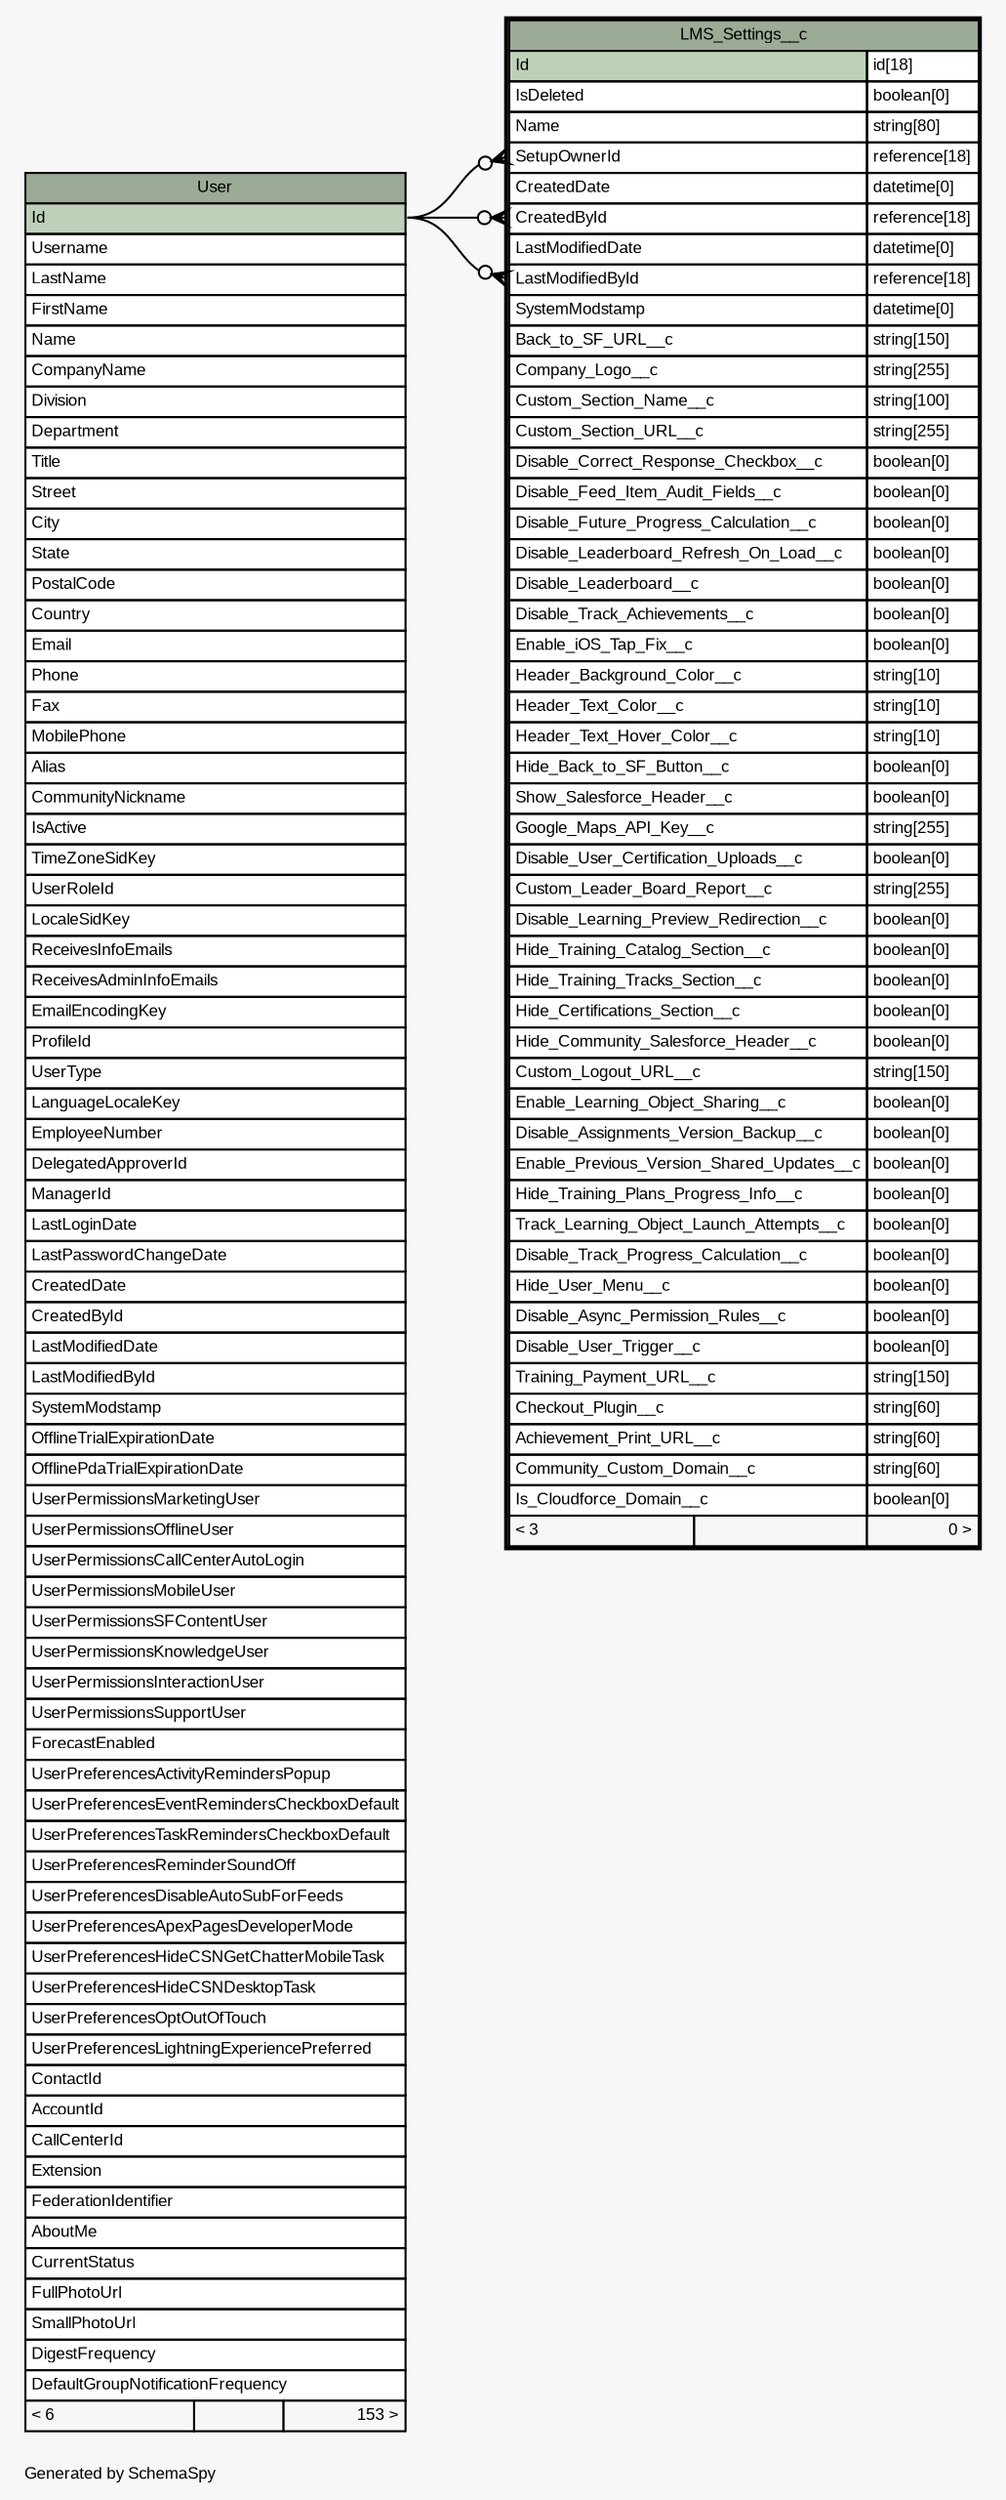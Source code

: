 // dot 2.36.0 on Mac OS X 10.10.3
// SchemaSpy rev 590
digraph "oneDegreeRelationshipsDiagram" {
  graph [
    rankdir="RL"
    bgcolor="#f7f7f7"
    label="\nGenerated by SchemaSpy"
    labeljust="l"
    nodesep="0.18"
    ranksep="0.46"
    fontname="Arial"
    fontsize="8"
  ];
  node [
    fontname="Arial"
    fontsize="8"
    shape="plaintext"
  ];
  edge [
    arrowsize="0.8"
  ];
  "LMS_Settings__c":"CreatedById":w -> "User":"Id":e [arrowhead=none dir=back arrowtail=crowodot];
  "LMS_Settings__c":"LastModifiedById":w -> "User":"Id":e [arrowhead=none dir=back arrowtail=crowodot];
  "LMS_Settings__c":"SetupOwnerId":w -> "User":"Id":e [arrowhead=none dir=back arrowtail=crowodot];
  "LMS_Settings__c" [
    label=<
    <TABLE BORDER="2" CELLBORDER="1" CELLSPACING="0" BGCOLOR="#ffffff">
      <TR><TD COLSPAN="3" BGCOLOR="#9bab96" ALIGN="CENTER">LMS_Settings__c</TD></TR>
      <TR><TD PORT="Id" COLSPAN="2" BGCOLOR="#bed1b8" ALIGN="LEFT">Id</TD><TD PORT="Id.type" ALIGN="LEFT">id[18]</TD></TR>
      <TR><TD PORT="IsDeleted" COLSPAN="2" ALIGN="LEFT">IsDeleted</TD><TD PORT="IsDeleted.type" ALIGN="LEFT">boolean[0]</TD></TR>
      <TR><TD PORT="Name" COLSPAN="2" ALIGN="LEFT">Name</TD><TD PORT="Name.type" ALIGN="LEFT">string[80]</TD></TR>
      <TR><TD PORT="SetupOwnerId" COLSPAN="2" ALIGN="LEFT">SetupOwnerId</TD><TD PORT="SetupOwnerId.type" ALIGN="LEFT">reference[18]</TD></TR>
      <TR><TD PORT="CreatedDate" COLSPAN="2" ALIGN="LEFT">CreatedDate</TD><TD PORT="CreatedDate.type" ALIGN="LEFT">datetime[0]</TD></TR>
      <TR><TD PORT="CreatedById" COLSPAN="2" ALIGN="LEFT">CreatedById</TD><TD PORT="CreatedById.type" ALIGN="LEFT">reference[18]</TD></TR>
      <TR><TD PORT="LastModifiedDate" COLSPAN="2" ALIGN="LEFT">LastModifiedDate</TD><TD PORT="LastModifiedDate.type" ALIGN="LEFT">datetime[0]</TD></TR>
      <TR><TD PORT="LastModifiedById" COLSPAN="2" ALIGN="LEFT">LastModifiedById</TD><TD PORT="LastModifiedById.type" ALIGN="LEFT">reference[18]</TD></TR>
      <TR><TD PORT="SystemModstamp" COLSPAN="2" ALIGN="LEFT">SystemModstamp</TD><TD PORT="SystemModstamp.type" ALIGN="LEFT">datetime[0]</TD></TR>
      <TR><TD PORT="Back_to_SF_URL__c" COLSPAN="2" ALIGN="LEFT">Back_to_SF_URL__c</TD><TD PORT="Back_to_SF_URL__c.type" ALIGN="LEFT">string[150]</TD></TR>
      <TR><TD PORT="Company_Logo__c" COLSPAN="2" ALIGN="LEFT">Company_Logo__c</TD><TD PORT="Company_Logo__c.type" ALIGN="LEFT">string[255]</TD></TR>
      <TR><TD PORT="Custom_Section_Name__c" COLSPAN="2" ALIGN="LEFT">Custom_Section_Name__c</TD><TD PORT="Custom_Section_Name__c.type" ALIGN="LEFT">string[100]</TD></TR>
      <TR><TD PORT="Custom_Section_URL__c" COLSPAN="2" ALIGN="LEFT">Custom_Section_URL__c</TD><TD PORT="Custom_Section_URL__c.type" ALIGN="LEFT">string[255]</TD></TR>
      <TR><TD PORT="Disable_Correct_Response_Checkbox__c" COLSPAN="2" ALIGN="LEFT">Disable_Correct_Response_Checkbox__c</TD><TD PORT="Disable_Correct_Response_Checkbox__c.type" ALIGN="LEFT">boolean[0]</TD></TR>
      <TR><TD PORT="Disable_Feed_Item_Audit_Fields__c" COLSPAN="2" ALIGN="LEFT">Disable_Feed_Item_Audit_Fields__c</TD><TD PORT="Disable_Feed_Item_Audit_Fields__c.type" ALIGN="LEFT">boolean[0]</TD></TR>
      <TR><TD PORT="Disable_Future_Progress_Calculation__c" COLSPAN="2" ALIGN="LEFT">Disable_Future_Progress_Calculation__c</TD><TD PORT="Disable_Future_Progress_Calculation__c.type" ALIGN="LEFT">boolean[0]</TD></TR>
      <TR><TD PORT="Disable_Leaderboard_Refresh_On_Load__c" COLSPAN="2" ALIGN="LEFT">Disable_Leaderboard_Refresh_On_Load__c</TD><TD PORT="Disable_Leaderboard_Refresh_On_Load__c.type" ALIGN="LEFT">boolean[0]</TD></TR>
      <TR><TD PORT="Disable_Leaderboard__c" COLSPAN="2" ALIGN="LEFT">Disable_Leaderboard__c</TD><TD PORT="Disable_Leaderboard__c.type" ALIGN="LEFT">boolean[0]</TD></TR>
      <TR><TD PORT="Disable_Track_Achievements__c" COLSPAN="2" ALIGN="LEFT">Disable_Track_Achievements__c</TD><TD PORT="Disable_Track_Achievements__c.type" ALIGN="LEFT">boolean[0]</TD></TR>
      <TR><TD PORT="Enable_iOS_Tap_Fix__c" COLSPAN="2" ALIGN="LEFT">Enable_iOS_Tap_Fix__c</TD><TD PORT="Enable_iOS_Tap_Fix__c.type" ALIGN="LEFT">boolean[0]</TD></TR>
      <TR><TD PORT="Header_Background_Color__c" COLSPAN="2" ALIGN="LEFT">Header_Background_Color__c</TD><TD PORT="Header_Background_Color__c.type" ALIGN="LEFT">string[10]</TD></TR>
      <TR><TD PORT="Header_Text_Color__c" COLSPAN="2" ALIGN="LEFT">Header_Text_Color__c</TD><TD PORT="Header_Text_Color__c.type" ALIGN="LEFT">string[10]</TD></TR>
      <TR><TD PORT="Header_Text_Hover_Color__c" COLSPAN="2" ALIGN="LEFT">Header_Text_Hover_Color__c</TD><TD PORT="Header_Text_Hover_Color__c.type" ALIGN="LEFT">string[10]</TD></TR>
      <TR><TD PORT="Hide_Back_to_SF_Button__c" COLSPAN="2" ALIGN="LEFT">Hide_Back_to_SF_Button__c</TD><TD PORT="Hide_Back_to_SF_Button__c.type" ALIGN="LEFT">boolean[0]</TD></TR>
      <TR><TD PORT="Show_Salesforce_Header__c" COLSPAN="2" ALIGN="LEFT">Show_Salesforce_Header__c</TD><TD PORT="Show_Salesforce_Header__c.type" ALIGN="LEFT">boolean[0]</TD></TR>
      <TR><TD PORT="Google_Maps_API_Key__c" COLSPAN="2" ALIGN="LEFT">Google_Maps_API_Key__c</TD><TD PORT="Google_Maps_API_Key__c.type" ALIGN="LEFT">string[255]</TD></TR>
      <TR><TD PORT="Disable_User_Certification_Uploads__c" COLSPAN="2" ALIGN="LEFT">Disable_User_Certification_Uploads__c</TD><TD PORT="Disable_User_Certification_Uploads__c.type" ALIGN="LEFT">boolean[0]</TD></TR>
      <TR><TD PORT="Custom_Leader_Board_Report__c" COLSPAN="2" ALIGN="LEFT">Custom_Leader_Board_Report__c</TD><TD PORT="Custom_Leader_Board_Report__c.type" ALIGN="LEFT">string[255]</TD></TR>
      <TR><TD PORT="Disable_Learning_Preview_Redirection__c" COLSPAN="2" ALIGN="LEFT">Disable_Learning_Preview_Redirection__c</TD><TD PORT="Disable_Learning_Preview_Redirection__c.type" ALIGN="LEFT">boolean[0]</TD></TR>
      <TR><TD PORT="Hide_Training_Catalog_Section__c" COLSPAN="2" ALIGN="LEFT">Hide_Training_Catalog_Section__c</TD><TD PORT="Hide_Training_Catalog_Section__c.type" ALIGN="LEFT">boolean[0]</TD></TR>
      <TR><TD PORT="Hide_Training_Tracks_Section__c" COLSPAN="2" ALIGN="LEFT">Hide_Training_Tracks_Section__c</TD><TD PORT="Hide_Training_Tracks_Section__c.type" ALIGN="LEFT">boolean[0]</TD></TR>
      <TR><TD PORT="Hide_Certifications_Section__c" COLSPAN="2" ALIGN="LEFT">Hide_Certifications_Section__c</TD><TD PORT="Hide_Certifications_Section__c.type" ALIGN="LEFT">boolean[0]</TD></TR>
      <TR><TD PORT="Hide_Community_Salesforce_Header__c" COLSPAN="2" ALIGN="LEFT">Hide_Community_Salesforce_Header__c</TD><TD PORT="Hide_Community_Salesforce_Header__c.type" ALIGN="LEFT">boolean[0]</TD></TR>
      <TR><TD PORT="Custom_Logout_URL__c" COLSPAN="2" ALIGN="LEFT">Custom_Logout_URL__c</TD><TD PORT="Custom_Logout_URL__c.type" ALIGN="LEFT">string[150]</TD></TR>
      <TR><TD PORT="Enable_Learning_Object_Sharing__c" COLSPAN="2" ALIGN="LEFT">Enable_Learning_Object_Sharing__c</TD><TD PORT="Enable_Learning_Object_Sharing__c.type" ALIGN="LEFT">boolean[0]</TD></TR>
      <TR><TD PORT="Disable_Assignments_Version_Backup__c" COLSPAN="2" ALIGN="LEFT">Disable_Assignments_Version_Backup__c</TD><TD PORT="Disable_Assignments_Version_Backup__c.type" ALIGN="LEFT">boolean[0]</TD></TR>
      <TR><TD PORT="Enable_Previous_Version_Shared_Updates__c" COLSPAN="2" ALIGN="LEFT">Enable_Previous_Version_Shared_Updates__c</TD><TD PORT="Enable_Previous_Version_Shared_Updates__c.type" ALIGN="LEFT">boolean[0]</TD></TR>
      <TR><TD PORT="Hide_Training_Plans_Progress_Info__c" COLSPAN="2" ALIGN="LEFT">Hide_Training_Plans_Progress_Info__c</TD><TD PORT="Hide_Training_Plans_Progress_Info__c.type" ALIGN="LEFT">boolean[0]</TD></TR>
      <TR><TD PORT="Track_Learning_Object_Launch_Attempts__c" COLSPAN="2" ALIGN="LEFT">Track_Learning_Object_Launch_Attempts__c</TD><TD PORT="Track_Learning_Object_Launch_Attempts__c.type" ALIGN="LEFT">boolean[0]</TD></TR>
      <TR><TD PORT="Disable_Track_Progress_Calculation__c" COLSPAN="2" ALIGN="LEFT">Disable_Track_Progress_Calculation__c</TD><TD PORT="Disable_Track_Progress_Calculation__c.type" ALIGN="LEFT">boolean[0]</TD></TR>
      <TR><TD PORT="Hide_User_Menu__c" COLSPAN="2" ALIGN="LEFT">Hide_User_Menu__c</TD><TD PORT="Hide_User_Menu__c.type" ALIGN="LEFT">boolean[0]</TD></TR>
      <TR><TD PORT="Disable_Async_Permission_Rules__c" COLSPAN="2" ALIGN="LEFT">Disable_Async_Permission_Rules__c</TD><TD PORT="Disable_Async_Permission_Rules__c.type" ALIGN="LEFT">boolean[0]</TD></TR>
      <TR><TD PORT="Disable_User_Trigger__c" COLSPAN="2" ALIGN="LEFT">Disable_User_Trigger__c</TD><TD PORT="Disable_User_Trigger__c.type" ALIGN="LEFT">boolean[0]</TD></TR>
      <TR><TD PORT="Training_Payment_URL__c" COLSPAN="2" ALIGN="LEFT">Training_Payment_URL__c</TD><TD PORT="Training_Payment_URL__c.type" ALIGN="LEFT">string[150]</TD></TR>
      <TR><TD PORT="Checkout_Plugin__c" COLSPAN="2" ALIGN="LEFT">Checkout_Plugin__c</TD><TD PORT="Checkout_Plugin__c.type" ALIGN="LEFT">string[60]</TD></TR>
      <TR><TD PORT="Achievement_Print_URL__c" COLSPAN="2" ALIGN="LEFT">Achievement_Print_URL__c</TD><TD PORT="Achievement_Print_URL__c.type" ALIGN="LEFT">string[60]</TD></TR>
      <TR><TD PORT="Community_Custom_Domain__c" COLSPAN="2" ALIGN="LEFT">Community_Custom_Domain__c</TD><TD PORT="Community_Custom_Domain__c.type" ALIGN="LEFT">string[60]</TD></TR>
      <TR><TD PORT="Is_Cloudforce_Domain__c" COLSPAN="2" ALIGN="LEFT">Is_Cloudforce_Domain__c</TD><TD PORT="Is_Cloudforce_Domain__c.type" ALIGN="LEFT">boolean[0]</TD></TR>
      <TR><TD ALIGN="LEFT" BGCOLOR="#f7f7f7">&lt; 3</TD><TD ALIGN="RIGHT" BGCOLOR="#f7f7f7">  </TD><TD ALIGN="RIGHT" BGCOLOR="#f7f7f7">0 &gt;</TD></TR>
    </TABLE>>
    URL="LMS_Settings__c.html"
    tooltip="LMS_Settings__c"
  ];
  "User" [
    label=<
    <TABLE BORDER="0" CELLBORDER="1" CELLSPACING="0" BGCOLOR="#ffffff">
      <TR><TD COLSPAN="3" BGCOLOR="#9bab96" ALIGN="CENTER">User</TD></TR>
      <TR><TD PORT="Id" COLSPAN="3" BGCOLOR="#bed1b8" ALIGN="LEFT">Id</TD></TR>
      <TR><TD PORT="Username" COLSPAN="3" ALIGN="LEFT">Username</TD></TR>
      <TR><TD PORT="LastName" COLSPAN="3" ALIGN="LEFT">LastName</TD></TR>
      <TR><TD PORT="FirstName" COLSPAN="3" ALIGN="LEFT">FirstName</TD></TR>
      <TR><TD PORT="Name" COLSPAN="3" ALIGN="LEFT">Name</TD></TR>
      <TR><TD PORT="CompanyName" COLSPAN="3" ALIGN="LEFT">CompanyName</TD></TR>
      <TR><TD PORT="Division" COLSPAN="3" ALIGN="LEFT">Division</TD></TR>
      <TR><TD PORT="Department" COLSPAN="3" ALIGN="LEFT">Department</TD></TR>
      <TR><TD PORT="Title" COLSPAN="3" ALIGN="LEFT">Title</TD></TR>
      <TR><TD PORT="Street" COLSPAN="3" ALIGN="LEFT">Street</TD></TR>
      <TR><TD PORT="City" COLSPAN="3" ALIGN="LEFT">City</TD></TR>
      <TR><TD PORT="State" COLSPAN="3" ALIGN="LEFT">State</TD></TR>
      <TR><TD PORT="PostalCode" COLSPAN="3" ALIGN="LEFT">PostalCode</TD></TR>
      <TR><TD PORT="Country" COLSPAN="3" ALIGN="LEFT">Country</TD></TR>
      <TR><TD PORT="Email" COLSPAN="3" ALIGN="LEFT">Email</TD></TR>
      <TR><TD PORT="Phone" COLSPAN="3" ALIGN="LEFT">Phone</TD></TR>
      <TR><TD PORT="Fax" COLSPAN="3" ALIGN="LEFT">Fax</TD></TR>
      <TR><TD PORT="MobilePhone" COLSPAN="3" ALIGN="LEFT">MobilePhone</TD></TR>
      <TR><TD PORT="Alias" COLSPAN="3" ALIGN="LEFT">Alias</TD></TR>
      <TR><TD PORT="CommunityNickname" COLSPAN="3" ALIGN="LEFT">CommunityNickname</TD></TR>
      <TR><TD PORT="IsActive" COLSPAN="3" ALIGN="LEFT">IsActive</TD></TR>
      <TR><TD PORT="TimeZoneSidKey" COLSPAN="3" ALIGN="LEFT">TimeZoneSidKey</TD></TR>
      <TR><TD PORT="UserRoleId" COLSPAN="3" ALIGN="LEFT">UserRoleId</TD></TR>
      <TR><TD PORT="LocaleSidKey" COLSPAN="3" ALIGN="LEFT">LocaleSidKey</TD></TR>
      <TR><TD PORT="ReceivesInfoEmails" COLSPAN="3" ALIGN="LEFT">ReceivesInfoEmails</TD></TR>
      <TR><TD PORT="ReceivesAdminInfoEmails" COLSPAN="3" ALIGN="LEFT">ReceivesAdminInfoEmails</TD></TR>
      <TR><TD PORT="EmailEncodingKey" COLSPAN="3" ALIGN="LEFT">EmailEncodingKey</TD></TR>
      <TR><TD PORT="ProfileId" COLSPAN="3" ALIGN="LEFT">ProfileId</TD></TR>
      <TR><TD PORT="UserType" COLSPAN="3" ALIGN="LEFT">UserType</TD></TR>
      <TR><TD PORT="LanguageLocaleKey" COLSPAN="3" ALIGN="LEFT">LanguageLocaleKey</TD></TR>
      <TR><TD PORT="EmployeeNumber" COLSPAN="3" ALIGN="LEFT">EmployeeNumber</TD></TR>
      <TR><TD PORT="DelegatedApproverId" COLSPAN="3" ALIGN="LEFT">DelegatedApproverId</TD></TR>
      <TR><TD PORT="ManagerId" COLSPAN="3" ALIGN="LEFT">ManagerId</TD></TR>
      <TR><TD PORT="LastLoginDate" COLSPAN="3" ALIGN="LEFT">LastLoginDate</TD></TR>
      <TR><TD PORT="LastPasswordChangeDate" COLSPAN="3" ALIGN="LEFT">LastPasswordChangeDate</TD></TR>
      <TR><TD PORT="CreatedDate" COLSPAN="3" ALIGN="LEFT">CreatedDate</TD></TR>
      <TR><TD PORT="CreatedById" COLSPAN="3" ALIGN="LEFT">CreatedById</TD></TR>
      <TR><TD PORT="LastModifiedDate" COLSPAN="3" ALIGN="LEFT">LastModifiedDate</TD></TR>
      <TR><TD PORT="LastModifiedById" COLSPAN="3" ALIGN="LEFT">LastModifiedById</TD></TR>
      <TR><TD PORT="SystemModstamp" COLSPAN="3" ALIGN="LEFT">SystemModstamp</TD></TR>
      <TR><TD PORT="OfflineTrialExpirationDate" COLSPAN="3" ALIGN="LEFT">OfflineTrialExpirationDate</TD></TR>
      <TR><TD PORT="OfflinePdaTrialExpirationDate" COLSPAN="3" ALIGN="LEFT">OfflinePdaTrialExpirationDate</TD></TR>
      <TR><TD PORT="UserPermissionsMarketingUser" COLSPAN="3" ALIGN="LEFT">UserPermissionsMarketingUser</TD></TR>
      <TR><TD PORT="UserPermissionsOfflineUser" COLSPAN="3" ALIGN="LEFT">UserPermissionsOfflineUser</TD></TR>
      <TR><TD PORT="UserPermissionsCallCenterAutoLogin" COLSPAN="3" ALIGN="LEFT">UserPermissionsCallCenterAutoLogin</TD></TR>
      <TR><TD PORT="UserPermissionsMobileUser" COLSPAN="3" ALIGN="LEFT">UserPermissionsMobileUser</TD></TR>
      <TR><TD PORT="UserPermissionsSFContentUser" COLSPAN="3" ALIGN="LEFT">UserPermissionsSFContentUser</TD></TR>
      <TR><TD PORT="UserPermissionsKnowledgeUser" COLSPAN="3" ALIGN="LEFT">UserPermissionsKnowledgeUser</TD></TR>
      <TR><TD PORT="UserPermissionsInteractionUser" COLSPAN="3" ALIGN="LEFT">UserPermissionsInteractionUser</TD></TR>
      <TR><TD PORT="UserPermissionsSupportUser" COLSPAN="3" ALIGN="LEFT">UserPermissionsSupportUser</TD></TR>
      <TR><TD PORT="ForecastEnabled" COLSPAN="3" ALIGN="LEFT">ForecastEnabled</TD></TR>
      <TR><TD PORT="UserPreferencesActivityRemindersPopup" COLSPAN="3" ALIGN="LEFT">UserPreferencesActivityRemindersPopup</TD></TR>
      <TR><TD PORT="UserPreferencesEventRemindersCheckboxDefault" COLSPAN="3" ALIGN="LEFT">UserPreferencesEventRemindersCheckboxDefault</TD></TR>
      <TR><TD PORT="UserPreferencesTaskRemindersCheckboxDefault" COLSPAN="3" ALIGN="LEFT">UserPreferencesTaskRemindersCheckboxDefault</TD></TR>
      <TR><TD PORT="UserPreferencesReminderSoundOff" COLSPAN="3" ALIGN="LEFT">UserPreferencesReminderSoundOff</TD></TR>
      <TR><TD PORT="UserPreferencesDisableAutoSubForFeeds" COLSPAN="3" ALIGN="LEFT">UserPreferencesDisableAutoSubForFeeds</TD></TR>
      <TR><TD PORT="UserPreferencesApexPagesDeveloperMode" COLSPAN="3" ALIGN="LEFT">UserPreferencesApexPagesDeveloperMode</TD></TR>
      <TR><TD PORT="UserPreferencesHideCSNGetChatterMobileTask" COLSPAN="3" ALIGN="LEFT">UserPreferencesHideCSNGetChatterMobileTask</TD></TR>
      <TR><TD PORT="UserPreferencesHideCSNDesktopTask" COLSPAN="3" ALIGN="LEFT">UserPreferencesHideCSNDesktopTask</TD></TR>
      <TR><TD PORT="UserPreferencesOptOutOfTouch" COLSPAN="3" ALIGN="LEFT">UserPreferencesOptOutOfTouch</TD></TR>
      <TR><TD PORT="UserPreferencesLightningExperiencePreferred" COLSPAN="3" ALIGN="LEFT">UserPreferencesLightningExperiencePreferred</TD></TR>
      <TR><TD PORT="ContactId" COLSPAN="3" ALIGN="LEFT">ContactId</TD></TR>
      <TR><TD PORT="AccountId" COLSPAN="3" ALIGN="LEFT">AccountId</TD></TR>
      <TR><TD PORT="CallCenterId" COLSPAN="3" ALIGN="LEFT">CallCenterId</TD></TR>
      <TR><TD PORT="Extension" COLSPAN="3" ALIGN="LEFT">Extension</TD></TR>
      <TR><TD PORT="FederationIdentifier" COLSPAN="3" ALIGN="LEFT">FederationIdentifier</TD></TR>
      <TR><TD PORT="AboutMe" COLSPAN="3" ALIGN="LEFT">AboutMe</TD></TR>
      <TR><TD PORT="CurrentStatus" COLSPAN="3" ALIGN="LEFT">CurrentStatus</TD></TR>
      <TR><TD PORT="FullPhotoUrl" COLSPAN="3" ALIGN="LEFT">FullPhotoUrl</TD></TR>
      <TR><TD PORT="SmallPhotoUrl" COLSPAN="3" ALIGN="LEFT">SmallPhotoUrl</TD></TR>
      <TR><TD PORT="DigestFrequency" COLSPAN="3" ALIGN="LEFT">DigestFrequency</TD></TR>
      <TR><TD PORT="DefaultGroupNotificationFrequency" COLSPAN="3" ALIGN="LEFT">DefaultGroupNotificationFrequency</TD></TR>
      <TR><TD ALIGN="LEFT" BGCOLOR="#f7f7f7">&lt; 6</TD><TD ALIGN="RIGHT" BGCOLOR="#f7f7f7">  </TD><TD ALIGN="RIGHT" BGCOLOR="#f7f7f7">153 &gt;</TD></TR>
    </TABLE>>
    URL="User.html"
    tooltip="User"
  ];
}
